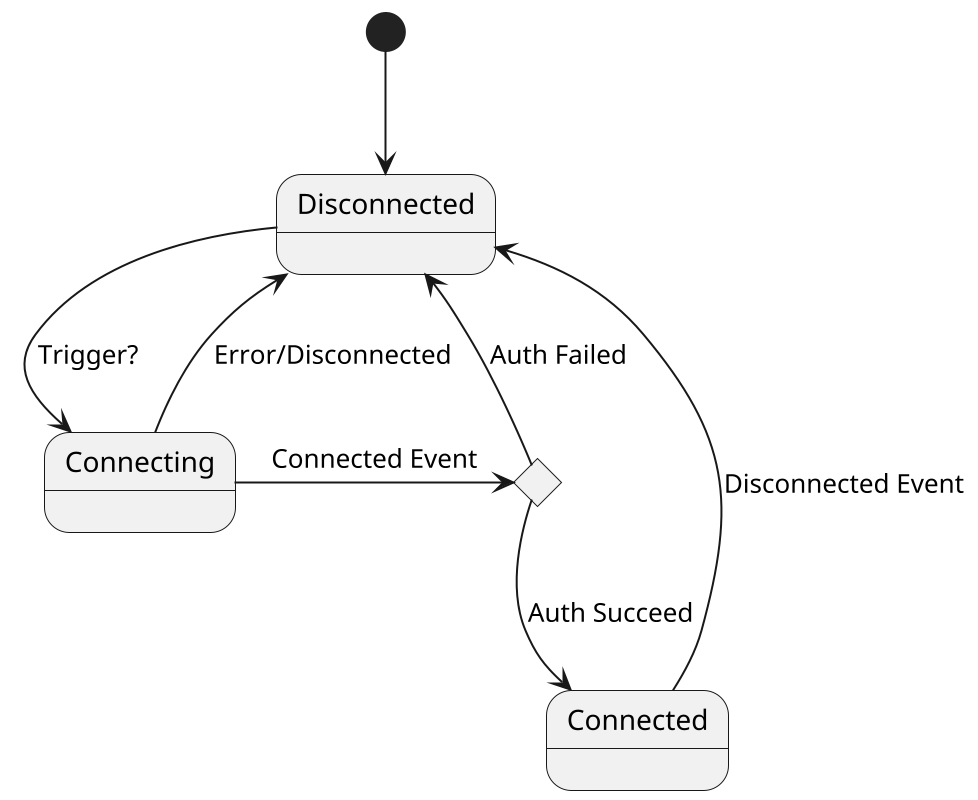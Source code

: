 @startuml
scale 2
[*] --> Disconnected

state Disconnected
state Connecting
state Connected

state "Post Connection" as c <<choice>>

Disconnected -> Connecting : Trigger?

Connecting --> Disconnected : Error/Disconnected

Connecting -> c : Connected Event
c --> Disconnected : Auth Failed

c --> Connected : Auth Succeed

Connected --> Disconnected : Disconnected Event


@enduml
